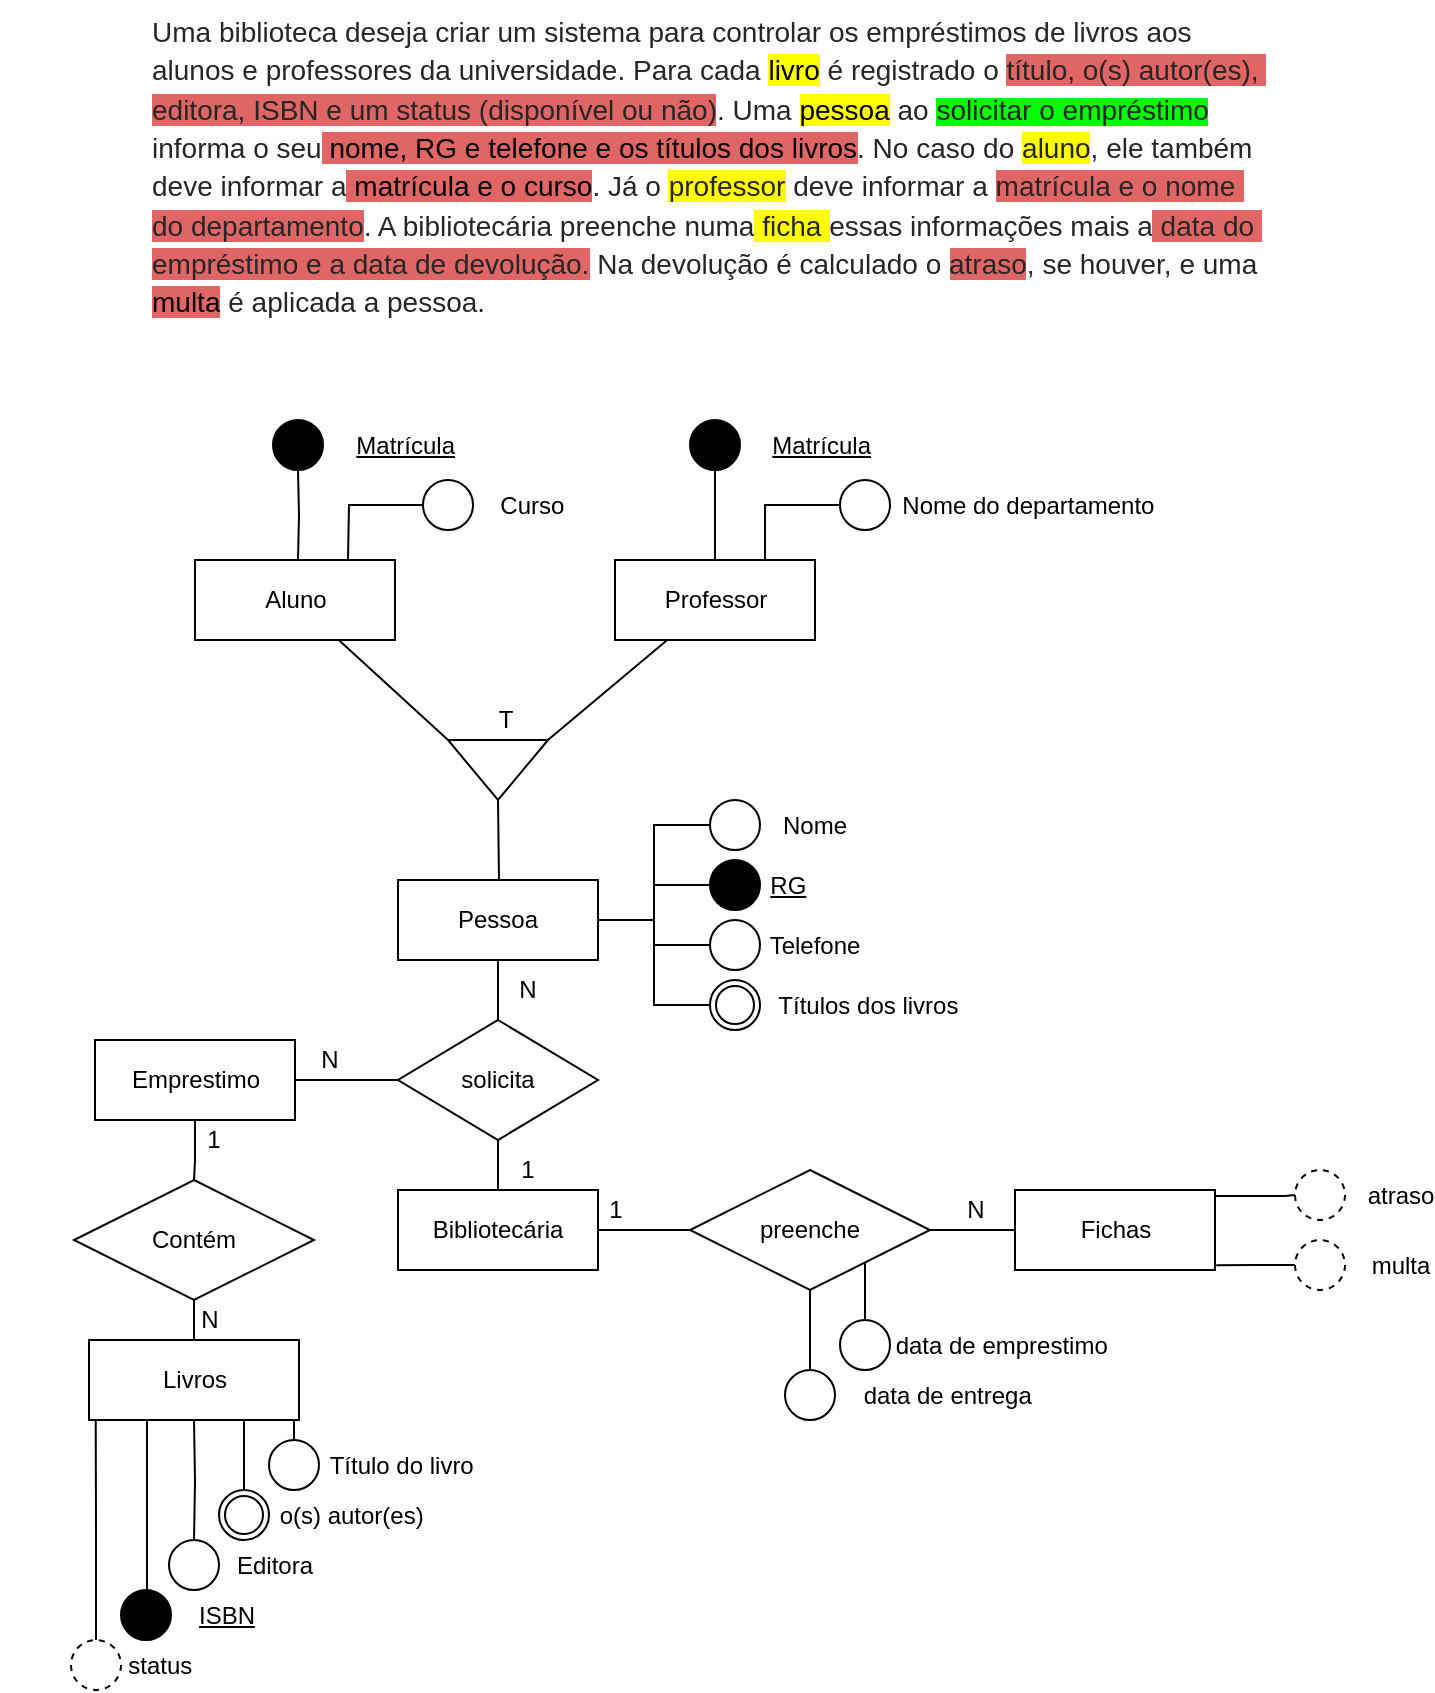 <mxfile version="24.7.10">
  <diagram name="Página-1" id="wPIng2Xh3KR4gwBSG4xh">
    <mxGraphModel dx="765" dy="407" grid="1" gridSize="10" guides="1" tooltips="1" connect="1" arrows="1" fold="1" page="1" pageScale="1" pageWidth="827" pageHeight="1169" math="0" shadow="0">
      <root>
        <mxCell id="0" />
        <mxCell id="1" parent="0" />
        <mxCell id="rUrXjsDJCeZkKTtBp2uj-50" value="&lt;span style=&quot;white-space: pre;&quot;&gt;&lt;span style=&quot;white-space: pre;&quot;&gt;&#x9;&lt;/span&gt;&#x9;&lt;/span&gt;&lt;span style=&quot;white-space: pre;&quot;&gt;&#x9;&lt;/span&gt;&lt;span style=&quot;white-space: pre;&quot;&gt;&#x9;&lt;/span&gt;Título&amp;nbsp;do&amp;nbsp;livro" style="ellipse;whiteSpace=wrap;html=1;align=center;rounded=0;" vertex="1" parent="1">
          <mxGeometry x="194.5" y="720" width="25" height="25" as="geometry" />
        </mxCell>
        <mxCell id="rUrXjsDJCeZkKTtBp2uj-2" value="&lt;b style=&quot;font-weight:normal;&quot; id=&quot;docs-internal-guid-1322c721-7fff-bd5c-f44d-53b997e082f1&quot;&gt;&lt;p dir=&quot;ltr&quot; style=&quot;line-height:1.38;margin-top:0pt;margin-bottom:0pt;&quot;&gt;&lt;span style=&quot;font-size:10.5pt;font-family:Arial,sans-serif;color:#262626;background-color:#ffffff;font-weight:400;font-style:normal;font-variant:normal;text-decoration:none;vertical-align:baseline;white-space:pre;white-space:pre-wrap;&quot;&gt;Uma biblioteca deseja criar um sistema para controlar os empréstimos de livros aos alunos e professores da universidade. Para cada &lt;/span&gt;&lt;span style=&quot;font-size:10.5pt;font-family:Arial,sans-serif;color:#000000;background-color:#ffff00;font-weight:400;font-style:normal;font-variant:normal;text-decoration:none;vertical-align:baseline;white-space:pre;white-space:pre-wrap;&quot;&gt;livro&lt;/span&gt;&lt;span style=&quot;font-size:10.5pt;font-family:Arial,sans-serif;color:#262626;background-color:#ffffff;font-weight:400;font-style:normal;font-variant:normal;text-decoration:none;vertical-align:baseline;white-space:pre;white-space:pre-wrap;&quot;&gt; é registrado o &lt;/span&gt;&lt;span style=&quot;font-size:10.5pt;font-family:Arial,sans-serif;color:#262626;background-color:#e06666;font-weight:400;font-style:normal;font-variant:normal;text-decoration:none;vertical-align:baseline;white-space:pre;white-space:pre-wrap;&quot;&gt;título, o(s) autor(es), editora, ISBN e um status (disponível ou não)&lt;/span&gt;&lt;span style=&quot;font-size:10.5pt;font-family:Arial,sans-serif;color:#262626;background-color:#ffffff;font-weight:400;font-style:normal;font-variant:normal;text-decoration:none;vertical-align:baseline;white-space:pre;white-space:pre-wrap;&quot;&gt;. Uma &lt;/span&gt;&lt;span style=&quot;font-size:10.5pt;font-family:Arial,sans-serif;color:#000000;background-color:#ffff00;font-weight:400;font-style:normal;font-variant:normal;text-decoration:none;vertical-align:baseline;white-space:pre;white-space:pre-wrap;&quot;&gt;pessoa&lt;/span&gt;&lt;span style=&quot;font-size:10.5pt;font-family:Arial,sans-serif;color:#262626;background-color:#ffffff;font-weight:400;font-style:normal;font-variant:normal;text-decoration:none;vertical-align:baseline;white-space:pre;white-space:pre-wrap;&quot;&gt; ao &lt;/span&gt;&lt;span style=&quot;background-color: rgb(0, 255, 0);&quot;&gt;&lt;span style=&quot;font-size: 10.5pt; font-family: Arial, sans-serif; color: rgb(38, 38, 38); font-weight: 400; font-style: normal; font-variant: normal; text-decoration: none; vertical-align: baseline; white-space: pre-wrap;&quot;&gt;solicitar&lt;/span&gt;&lt;span style=&quot;font-size: 10.5pt; font-family: Arial, sans-serif; color: rgb(38, 38, 38); font-weight: 400; font-style: normal; font-variant: normal; text-decoration: none; vertical-align: baseline; white-space: pre-wrap;&quot;&gt; o &lt;/span&gt;&lt;span style=&quot;font-size: 10.5pt; font-family: Arial, sans-serif; color: rgb(38, 38, 38); font-weight: 400; font-style: normal; font-variant: normal; text-decoration: none; vertical-align: baseline; white-space: pre-wrap;&quot;&gt;empréstimo&lt;/span&gt;&lt;/span&gt;&lt;span style=&quot;font-size:10.5pt;font-family:Arial,sans-serif;color:#262626;background-color:#ffffff;font-weight:400;font-style:normal;font-variant:normal;text-decoration:none;vertical-align:baseline;white-space:pre;white-space:pre-wrap;&quot;&gt; informa o seu&lt;/span&gt;&lt;span style=&quot;font-size:10.5pt;font-family:Arial,sans-serif;color:#000000;background-color:#e06666;font-weight:400;font-style:normal;font-variant:normal;text-decoration:none;vertical-align:baseline;white-space:pre;white-space:pre-wrap;&quot;&gt; nome, RG e telefone e os títulos dos livros&lt;/span&gt;&lt;span style=&quot;font-size:10.5pt;font-family:Arial,sans-serif;color:#262626;background-color:#ffffff;font-weight:400;font-style:normal;font-variant:normal;text-decoration:none;vertical-align:baseline;white-space:pre;white-space:pre-wrap;&quot;&gt;. No caso do &lt;/span&gt;&lt;span style=&quot;font-size: 10.5pt; font-family: Arial, sans-serif; color: rgb(38, 38, 38); font-weight: 400; font-style: normal; font-variant: normal; text-decoration: none; vertical-align: baseline; white-space: pre-wrap; background-color: rgb(255, 255, 0);&quot;&gt;aluno&lt;/span&gt;&lt;span style=&quot;font-size:10.5pt;font-family:Arial,sans-serif;color:#262626;background-color:#ffffff;font-weight:400;font-style:normal;font-variant:normal;text-decoration:none;vertical-align:baseline;white-space:pre;white-space:pre-wrap;&quot;&gt;, ele também deve informar a&lt;/span&gt;&lt;span style=&quot;font-size:10.5pt;font-family:Arial,sans-serif;color:#000000;background-color:#e06666;font-weight:400;font-style:normal;font-variant:normal;text-decoration:none;vertical-align:baseline;white-space:pre;white-space:pre-wrap;&quot;&gt; matrícula e o curso&lt;/span&gt;&lt;span style=&quot;font-size:10.5pt;font-family:Arial,sans-serif;color:#262626;background-color:#ffffff;font-weight:400;font-style:normal;font-variant:normal;text-decoration:none;vertical-align:baseline;white-space:pre;white-space:pre-wrap;&quot;&gt;. Já o &lt;/span&gt;&lt;span style=&quot;font-size:10.5pt;font-family:Arial,sans-serif;color:#262626;background-color:#ffff00;font-weight:400;font-style:normal;font-variant:normal;text-decoration:none;vertical-align:baseline;white-space:pre;white-space:pre-wrap;&quot;&gt;professor&lt;/span&gt;&lt;span style=&quot;font-size:10.5pt;font-family:Arial,sans-serif;color:#262626;background-color:#ffffff;font-weight:400;font-style:normal;font-variant:normal;text-decoration:none;vertical-align:baseline;white-space:pre;white-space:pre-wrap;&quot;&gt; deve informar a &lt;/span&gt;&lt;span style=&quot;font-size:10.5pt;font-family:Arial,sans-serif;color:#262626;background-color:#e06666;font-weight:400;font-style:normal;font-variant:normal;text-decoration:none;vertical-align:baseline;white-space:pre;white-space:pre-wrap;&quot;&gt;matrícula e o nome do departamento&lt;/span&gt;&lt;span style=&quot;font-size:10.5pt;font-family:Arial,sans-serif;color:#262626;background-color:#ffffff;font-weight:400;font-style:normal;font-variant:normal;text-decoration:none;vertical-align:baseline;white-space:pre;white-space:pre-wrap;&quot;&gt;. A bibliotecária preenche numa&lt;/span&gt;&lt;span style=&quot;font-size:10.5pt;font-family:Arial,sans-serif;color:#262626;background-color:#ffff00;font-weight:400;font-style:normal;font-variant:normal;text-decoration:none;vertical-align:baseline;white-space:pre;white-space:pre-wrap;&quot;&gt; ficha &lt;/span&gt;&lt;span style=&quot;font-size:10.5pt;font-family:Arial,sans-serif;color:#262626;background-color:#ffffff;font-weight:400;font-style:normal;font-variant:normal;text-decoration:none;vertical-align:baseline;white-space:pre;white-space:pre-wrap;&quot;&gt;essas informações mais a&lt;/span&gt;&lt;span style=&quot;font-size:10.5pt;font-family:Arial,sans-serif;color:#262626;background-color:#e06666;font-weight:400;font-style:normal;font-variant:normal;text-decoration:none;vertical-align:baseline;white-space:pre;white-space:pre-wrap;&quot;&gt; data do empréstimo e a data de devolução.&lt;/span&gt;&lt;span style=&quot;font-size:10.5pt;font-family:Arial,sans-serif;color:#262626;background-color:#ffffff;font-weight:400;font-style:normal;font-variant:normal;text-decoration:none;vertical-align:baseline;white-space:pre;white-space:pre-wrap;&quot;&gt; Na devolução é calculado o &lt;/span&gt;&lt;span style=&quot;font-size: 10.5pt; font-family: Arial, sans-serif; color: rgb(38, 38, 38); font-weight: 400; font-style: normal; font-variant: normal; text-decoration: none; vertical-align: baseline; white-space: pre-wrap; background-color: rgb(224, 102, 102);&quot;&gt;atraso&lt;/span&gt;&lt;span style=&quot;font-size:10.5pt;font-family:Arial,sans-serif;color:#262626;background-color:#ffffff;font-weight:400;font-style:normal;font-variant:normal;text-decoration:none;vertical-align:baseline;white-space:pre;white-space:pre-wrap;&quot;&gt;, se houver, e uma &lt;/span&gt;&lt;span style=&quot;font-size:10.5pt;font-family:Arial,sans-serif;color:#000000;background-color:#e06666;font-weight:400;font-style:normal;font-variant:normal;text-decoration:none;vertical-align:baseline;white-space:pre;white-space:pre-wrap;&quot;&gt;multa&lt;/span&gt;&lt;span style=&quot;font-size:10.5pt;font-family:Arial,sans-serif;color:#262626;background-color:#ffffff;font-weight:400;font-style:normal;font-variant:normal;text-decoration:none;vertical-align:baseline;white-space:pre;white-space:pre-wrap;&quot;&gt; é aplicada a pessoa.&lt;/span&gt;&lt;/p&gt;&lt;/b&gt;" style="text;whiteSpace=wrap;html=1;rounded=0;" vertex="1" parent="1">
          <mxGeometry x="134" width="560" height="140" as="geometry" />
        </mxCell>
        <mxCell id="rUrXjsDJCeZkKTtBp2uj-55" style="edgeStyle=orthogonalEdgeStyle;rounded=0;orthogonalLoop=1;jettySize=auto;html=1;exitX=1;exitY=1;exitDx=0;exitDy=0;entryX=0.5;entryY=0;entryDx=0;entryDy=0;endArrow=none;endFill=0;" edge="1" parent="1" target="rUrXjsDJCeZkKTtBp2uj-50">
          <mxGeometry relative="1" as="geometry">
            <mxPoint x="204.5" y="710" as="sourcePoint" />
          </mxGeometry>
        </mxCell>
        <mxCell id="rUrXjsDJCeZkKTtBp2uj-56" style="edgeStyle=orthogonalEdgeStyle;rounded=0;orthogonalLoop=1;jettySize=auto;html=1;entryX=0.5;entryY=0;entryDx=0;entryDy=0;endArrow=none;endFill=0;" edge="1" parent="1" target="rUrXjsDJCeZkKTtBp2uj-52">
          <mxGeometry relative="1" as="geometry">
            <mxPoint x="182" y="710" as="sourcePoint" />
          </mxGeometry>
        </mxCell>
        <mxCell id="rUrXjsDJCeZkKTtBp2uj-57" style="edgeStyle=orthogonalEdgeStyle;rounded=0;orthogonalLoop=1;jettySize=auto;html=1;exitX=0.25;exitY=1;exitDx=0;exitDy=0;entryX=0.5;entryY=0;entryDx=0;entryDy=0;endArrow=none;endFill=0;" edge="1" parent="1" target="rUrXjsDJCeZkKTtBp2uj-54">
          <mxGeometry relative="1" as="geometry">
            <mxPoint x="157" y="710" as="sourcePoint" />
          </mxGeometry>
        </mxCell>
        <mxCell id="rUrXjsDJCeZkKTtBp2uj-59" style="edgeStyle=orthogonalEdgeStyle;rounded=0;orthogonalLoop=1;jettySize=auto;html=1;exitX=0.225;exitY=0.99;exitDx=0;exitDy=0;entryX=0.5;entryY=0;entryDx=0;entryDy=0;exitPerimeter=0;endArrow=none;endFill=0;" edge="1" parent="1" source="rUrXjsDJCeZkKTtBp2uj-3" target="rUrXjsDJCeZkKTtBp2uj-58">
          <mxGeometry relative="1" as="geometry">
            <mxPoint x="138.9" y="710" as="sourcePoint" />
            <Array as="points">
              <mxPoint x="133.5" y="710" />
              <mxPoint x="133.5" y="795" />
            </Array>
          </mxGeometry>
        </mxCell>
        <mxCell id="rUrXjsDJCeZkKTtBp2uj-3" value="Livros" style="whiteSpace=wrap;html=1;align=center;rounded=0;" vertex="1" parent="1">
          <mxGeometry x="104.5" y="670" width="105" height="40" as="geometry" />
        </mxCell>
        <mxCell id="rUrXjsDJCeZkKTtBp2uj-83" style="edgeStyle=orthogonalEdgeStyle;rounded=0;orthogonalLoop=1;jettySize=auto;html=1;exitX=1;exitY=0;exitDx=0;exitDy=0;entryX=0;entryY=0.5;entryDx=0;entryDy=0;endArrow=none;endFill=0;" edge="1" parent="1" source="rUrXjsDJCeZkKTtBp2uj-4" target="rUrXjsDJCeZkKTtBp2uj-82">
          <mxGeometry relative="1" as="geometry">
            <Array as="points">
              <mxPoint x="667.5" y="598" />
              <mxPoint x="702.5" y="598" />
            </Array>
          </mxGeometry>
        </mxCell>
        <mxCell id="rUrXjsDJCeZkKTtBp2uj-4" value="Fichas" style="whiteSpace=wrap;html=1;align=center;rounded=0;" vertex="1" parent="1">
          <mxGeometry x="567.5" y="595" width="100" height="40" as="geometry" />
        </mxCell>
        <mxCell id="rUrXjsDJCeZkKTtBp2uj-12" style="rounded=0;orthogonalLoop=1;jettySize=auto;html=1;entryX=-0.005;entryY=1.002;entryDx=0;entryDy=0;endArrow=none;endFill=0;entryPerimeter=0;" edge="1" parent="1" source="rUrXjsDJCeZkKTtBp2uj-5" target="rUrXjsDJCeZkKTtBp2uj-9">
          <mxGeometry relative="1" as="geometry" />
        </mxCell>
        <mxCell id="rUrXjsDJCeZkKTtBp2uj-5" value="Aluno" style="whiteSpace=wrap;html=1;align=center;rounded=0;" vertex="1" parent="1">
          <mxGeometry x="157.5" y="280" width="100" height="40" as="geometry" />
        </mxCell>
        <mxCell id="rUrXjsDJCeZkKTtBp2uj-46" style="edgeStyle=orthogonalEdgeStyle;rounded=0;orthogonalLoop=1;jettySize=auto;html=1;entryX=0.5;entryY=0;entryDx=0;entryDy=0;endArrow=none;endFill=0;" edge="1" parent="1" source="rUrXjsDJCeZkKTtBp2uj-6" target="rUrXjsDJCeZkKTtBp2uj-45">
          <mxGeometry relative="1" as="geometry" />
        </mxCell>
        <mxCell id="rUrXjsDJCeZkKTtBp2uj-6" value="Pessoa" style="whiteSpace=wrap;html=1;align=center;rounded=0;" vertex="1" parent="1">
          <mxGeometry x="259" y="440" width="100" height="40" as="geometry" />
        </mxCell>
        <mxCell id="rUrXjsDJCeZkKTtBp2uj-11" style="rounded=0;orthogonalLoop=1;jettySize=auto;html=1;entryX=-0.005;entryY=-0.002;entryDx=0;entryDy=0;endArrow=none;endFill=0;entryPerimeter=0;" edge="1" parent="1" source="rUrXjsDJCeZkKTtBp2uj-7" target="rUrXjsDJCeZkKTtBp2uj-9">
          <mxGeometry relative="1" as="geometry" />
        </mxCell>
        <mxCell id="rUrXjsDJCeZkKTtBp2uj-21" style="edgeStyle=orthogonalEdgeStyle;rounded=0;orthogonalLoop=1;jettySize=auto;html=1;entryX=0.5;entryY=1;entryDx=0;entryDy=0;endArrow=none;endFill=0;" edge="1" parent="1" source="rUrXjsDJCeZkKTtBp2uj-7" target="rUrXjsDJCeZkKTtBp2uj-20">
          <mxGeometry relative="1" as="geometry" />
        </mxCell>
        <mxCell id="rUrXjsDJCeZkKTtBp2uj-7" value="Professor" style="whiteSpace=wrap;html=1;align=center;rounded=0;" vertex="1" parent="1">
          <mxGeometry x="367.5" y="280" width="100" height="40" as="geometry" />
        </mxCell>
        <mxCell id="rUrXjsDJCeZkKTtBp2uj-9" value="" style="triangle;whiteSpace=wrap;html=1;rotation=90;rounded=0;" vertex="1" parent="1">
          <mxGeometry x="294" y="360" width="30" height="50" as="geometry" />
        </mxCell>
        <mxCell id="rUrXjsDJCeZkKTtBp2uj-13" value="T" style="text;strokeColor=none;align=center;fillColor=none;html=1;verticalAlign=middle;whiteSpace=wrap;rounded=0;" vertex="1" parent="1">
          <mxGeometry x="282.5" y="345" width="60" height="30" as="geometry" />
        </mxCell>
        <mxCell id="rUrXjsDJCeZkKTtBp2uj-20" value="&lt;span style=&quot;white-space: pre;&quot;&gt;&#x9;&lt;/span&gt;&lt;span style=&quot;white-space: pre;&quot;&gt;&#x9;&lt;/span&gt;&lt;span style=&quot;white-space: pre;&quot;&gt;&#x9;&lt;/span&gt;&lt;span style=&quot;white-space: pre;&quot;&gt;&#x9;&lt;/span&gt;Matrícula" style="ellipse;whiteSpace=wrap;html=1;align=center;fontStyle=4;fillColor=#000000;rounded=0;" vertex="1" parent="1">
          <mxGeometry x="405" y="210" width="25" height="25" as="geometry" />
        </mxCell>
        <mxCell id="rUrXjsDJCeZkKTtBp2uj-23" style="edgeStyle=orthogonalEdgeStyle;rounded=0;orthogonalLoop=1;jettySize=auto;html=1;entryX=0.75;entryY=0;entryDx=0;entryDy=0;endArrow=none;endFill=0;" edge="1" parent="1" source="rUrXjsDJCeZkKTtBp2uj-22" target="rUrXjsDJCeZkKTtBp2uj-7">
          <mxGeometry relative="1" as="geometry" />
        </mxCell>
        <mxCell id="rUrXjsDJCeZkKTtBp2uj-22" value="&lt;span style=&quot;white-space: pre;&quot;&gt;&lt;span style=&quot;white-space: pre;&quot;&gt;&#x9;&lt;/span&gt;&lt;span style=&quot;white-space: pre;&quot;&gt;&#x9;&lt;/span&gt;&#x9;&lt;/span&gt;&lt;span style=&quot;white-space: pre;&quot;&gt;&#x9;&lt;/span&gt;&lt;span style=&quot;white-space: pre;&quot;&gt;&#x9;&lt;/span&gt;&lt;span style=&quot;white-space: pre;&quot;&gt;&#x9;&lt;/span&gt;&amp;nbsp;Nome&amp;nbsp;do&amp;nbsp;departamento" style="ellipse;whiteSpace=wrap;html=1;align=center;rounded=0;" vertex="1" parent="1">
          <mxGeometry x="480" y="240" width="25" height="25" as="geometry" />
        </mxCell>
        <mxCell id="rUrXjsDJCeZkKTtBp2uj-25" style="edgeStyle=orthogonalEdgeStyle;rounded=0;orthogonalLoop=1;jettySize=auto;html=1;entryX=0.5;entryY=1;entryDx=0;entryDy=0;endArrow=none;endFill=0;" edge="1" parent="1" target="rUrXjsDJCeZkKTtBp2uj-26">
          <mxGeometry relative="1" as="geometry">
            <mxPoint x="209" y="280" as="sourcePoint" />
          </mxGeometry>
        </mxCell>
        <mxCell id="rUrXjsDJCeZkKTtBp2uj-26" value="&lt;span style=&quot;white-space: pre;&quot;&gt;&#x9;&lt;/span&gt;&lt;span style=&quot;white-space: pre;&quot;&gt;&#x9;&lt;/span&gt;&lt;span style=&quot;white-space: pre;&quot;&gt;&#x9;&lt;/span&gt;&lt;span style=&quot;white-space: pre;&quot;&gt;&#x9;&lt;/span&gt;Matrícula" style="ellipse;whiteSpace=wrap;html=1;align=center;fontStyle=4;fillColor=#000000;rounded=0;" vertex="1" parent="1">
          <mxGeometry x="196.5" y="210" width="25" height="25" as="geometry" />
        </mxCell>
        <mxCell id="rUrXjsDJCeZkKTtBp2uj-27" style="edgeStyle=orthogonalEdgeStyle;rounded=0;orthogonalLoop=1;jettySize=auto;html=1;entryX=0.75;entryY=0;entryDx=0;entryDy=0;endArrow=none;endFill=0;" edge="1" parent="1" source="rUrXjsDJCeZkKTtBp2uj-28">
          <mxGeometry relative="1" as="geometry">
            <mxPoint x="234" y="280" as="targetPoint" />
          </mxGeometry>
        </mxCell>
        <mxCell id="rUrXjsDJCeZkKTtBp2uj-28" value="&lt;span style=&quot;white-space: pre;&quot;&gt;&#x9;&lt;/span&gt;&lt;span style=&quot;white-space: pre;&quot;&gt;&#x9;&lt;/span&gt;&lt;span style=&quot;white-space: pre;&quot;&gt;&#x9;&lt;/span&gt;&amp;nbsp;Curso" style="ellipse;whiteSpace=wrap;html=1;align=center;rounded=0;" vertex="1" parent="1">
          <mxGeometry x="271.5" y="240" width="25" height="25" as="geometry" />
        </mxCell>
        <mxCell id="rUrXjsDJCeZkKTtBp2uj-44" style="edgeStyle=orthogonalEdgeStyle;rounded=0;orthogonalLoop=1;jettySize=auto;html=1;entryX=1;entryY=0.5;entryDx=0;entryDy=0;endArrow=none;endFill=0;" edge="1" parent="1" source="rUrXjsDJCeZkKTtBp2uj-29" target="rUrXjsDJCeZkKTtBp2uj-6">
          <mxGeometry relative="1" as="geometry" />
        </mxCell>
        <mxCell id="rUrXjsDJCeZkKTtBp2uj-29" value="&lt;span style=&quot;white-space: pre;&quot;&gt;&lt;span style=&quot;white-space: pre;&quot;&gt;&#x9;&lt;/span&gt;&#x9;&lt;/span&gt;&lt;span style=&quot;white-space: pre;&quot;&gt;&#x9;&lt;/span&gt;Nome" style="ellipse;whiteSpace=wrap;html=1;align=center;rounded=0;" vertex="1" parent="1">
          <mxGeometry x="415" y="400" width="25" height="25" as="geometry" />
        </mxCell>
        <mxCell id="rUrXjsDJCeZkKTtBp2uj-40" style="edgeStyle=orthogonalEdgeStyle;rounded=0;orthogonalLoop=1;jettySize=auto;html=1;entryX=1;entryY=0.5;entryDx=0;entryDy=0;endArrow=none;endFill=0;" edge="1" parent="1" source="rUrXjsDJCeZkKTtBp2uj-30" target="rUrXjsDJCeZkKTtBp2uj-6">
          <mxGeometry relative="1" as="geometry" />
        </mxCell>
        <mxCell id="rUrXjsDJCeZkKTtBp2uj-30" value="&lt;span style=&quot;white-space: pre;&quot;&gt;&#x9;&lt;/span&gt;&lt;span style=&quot;white-space: pre;&quot;&gt;&#x9;&lt;/span&gt;&lt;u&gt;RG&lt;/u&gt;" style="ellipse;whiteSpace=wrap;html=1;align=center;fillColor=#000000;rounded=0;" vertex="1" parent="1">
          <mxGeometry x="415" y="430" width="25" height="25" as="geometry" />
        </mxCell>
        <mxCell id="rUrXjsDJCeZkKTtBp2uj-41" style="edgeStyle=orthogonalEdgeStyle;rounded=0;orthogonalLoop=1;jettySize=auto;html=1;entryX=1;entryY=0.5;entryDx=0;entryDy=0;endArrow=none;endFill=0;" edge="1" parent="1" source="rUrXjsDJCeZkKTtBp2uj-31" target="rUrXjsDJCeZkKTtBp2uj-6">
          <mxGeometry relative="1" as="geometry" />
        </mxCell>
        <mxCell id="rUrXjsDJCeZkKTtBp2uj-31" value="&lt;span style=&quot;white-space: pre;&quot;&gt;&lt;span style=&quot;white-space: pre;&quot;&gt;&#x9;&lt;/span&gt;&#x9;&lt;/span&gt;&lt;span style=&quot;white-space: pre;&quot;&gt;&#x9;&lt;/span&gt;Telefone" style="ellipse;whiteSpace=wrap;html=1;align=center;rounded=0;" vertex="1" parent="1">
          <mxGeometry x="415" y="460" width="25" height="25" as="geometry" />
        </mxCell>
        <mxCell id="rUrXjsDJCeZkKTtBp2uj-42" style="edgeStyle=orthogonalEdgeStyle;rounded=0;orthogonalLoop=1;jettySize=auto;html=1;entryX=1;entryY=0.5;entryDx=0;entryDy=0;endArrow=none;endFill=0;" edge="1" parent="1" source="rUrXjsDJCeZkKTtBp2uj-38" target="rUrXjsDJCeZkKTtBp2uj-6">
          <mxGeometry relative="1" as="geometry" />
        </mxCell>
        <mxCell id="rUrXjsDJCeZkKTtBp2uj-38" value="&lt;span style=&quot;white-space: pre;&quot;&gt;&lt;span style=&quot;white-space: pre;&quot;&gt;&#x9;&lt;/span&gt;&#x9;&lt;/span&gt;&lt;span style=&quot;white-space: pre;&quot;&gt;&#x9;&lt;/span&gt;&lt;span style=&quot;white-space: pre;&quot;&gt;&#x9;&lt;/span&gt;&lt;span style=&quot;white-space: pre;&quot;&gt;&#x9;&lt;/span&gt;Títulos&amp;nbsp;dos&amp;nbsp;livros" style="ellipse;shape=doubleEllipse;margin=3;whiteSpace=wrap;html=1;align=center;rounded=0;" vertex="1" parent="1">
          <mxGeometry x="415" y="490" width="25" height="25" as="geometry" />
        </mxCell>
        <mxCell id="rUrXjsDJCeZkKTtBp2uj-68" style="edgeStyle=orthogonalEdgeStyle;rounded=0;orthogonalLoop=1;jettySize=auto;html=1;entryX=1;entryY=0.5;entryDx=0;entryDy=0;endArrow=none;endFill=0;" edge="1" parent="1" source="rUrXjsDJCeZkKTtBp2uj-45" target="rUrXjsDJCeZkKTtBp2uj-67">
          <mxGeometry relative="1" as="geometry" />
        </mxCell>
        <mxCell id="rUrXjsDJCeZkKTtBp2uj-74" style="edgeStyle=orthogonalEdgeStyle;rounded=0;orthogonalLoop=1;jettySize=auto;html=1;entryX=0.5;entryY=0;entryDx=0;entryDy=0;endArrow=none;endFill=0;" edge="1" parent="1" source="rUrXjsDJCeZkKTtBp2uj-45" target="rUrXjsDJCeZkKTtBp2uj-73">
          <mxGeometry relative="1" as="geometry" />
        </mxCell>
        <mxCell id="rUrXjsDJCeZkKTtBp2uj-45" value="solicita" style="shape=rhombus;perimeter=rhombusPerimeter;whiteSpace=wrap;html=1;align=center;rounded=0;" vertex="1" parent="1">
          <mxGeometry x="259" y="510" width="100" height="60" as="geometry" />
        </mxCell>
        <mxCell id="rUrXjsDJCeZkKTtBp2uj-52" value="&lt;span style=&quot;white-space: pre;&quot;&gt;&lt;span style=&quot;white-space: pre;&quot;&gt;&#x9;&lt;/span&gt;&#x9;&lt;/span&gt;&lt;span style=&quot;white-space: pre;&quot;&gt;&#x9;&lt;/span&gt;&lt;span style=&quot;white-space: pre;&quot;&gt;&#x9;&lt;/span&gt;o(s)&amp;nbsp;autor(es)" style="ellipse;shape=doubleEllipse;margin=3;whiteSpace=wrap;html=1;align=center;" vertex="1" parent="1">
          <mxGeometry x="169.5" y="745" width="25" height="25" as="geometry" />
        </mxCell>
        <mxCell id="rUrXjsDJCeZkKTtBp2uj-54" value="&lt;span style=&quot;white-space: pre;&quot;&gt;&lt;span style=&quot;white-space: pre;&quot;&gt;&#x9;&lt;/span&gt;&#x9;&lt;/span&gt;&lt;span style=&quot;white-space: pre;&quot;&gt;&#x9;&lt;/span&gt;Editora" style="ellipse;whiteSpace=wrap;html=1;align=center;" vertex="1" parent="1">
          <mxGeometry x="144.5" y="770" width="25" height="25" as="geometry" />
        </mxCell>
        <mxCell id="rUrXjsDJCeZkKTtBp2uj-58" value="&lt;span style=&quot;white-space: pre;&quot;&gt;&#x9;&lt;/span&gt;&lt;span style=&quot;white-space: pre;&quot;&gt;&#x9;&lt;/span&gt;&lt;span style=&quot;white-space: pre;&quot;&gt;&#x9;&lt;/span&gt;ISBN" style="ellipse;whiteSpace=wrap;html=1;align=center;fontStyle=4;fillColor=#000000;" vertex="1" parent="1">
          <mxGeometry x="120.5" y="795" width="25" height="25" as="geometry" />
        </mxCell>
        <mxCell id="rUrXjsDJCeZkKTtBp2uj-60" value="&lt;span style=&quot;white-space: pre;&quot;&gt;&#x9;&lt;/span&gt;&amp;nbsp;&lt;span style=&quot;white-space: pre;&quot;&gt;&#x9;&lt;/span&gt;&amp;nbsp;&amp;nbsp;&amp;nbsp;status" style="ellipse;whiteSpace=wrap;html=1;align=center;dashed=1;" vertex="1" parent="1">
          <mxGeometry x="95.5" y="820" width="25" height="25" as="geometry" />
        </mxCell>
        <mxCell id="rUrXjsDJCeZkKTtBp2uj-14" style="edgeStyle=orthogonalEdgeStyle;rounded=0;orthogonalLoop=1;jettySize=auto;html=1;entryX=0.5;entryY=0;entryDx=0;entryDy=0;endArrow=none;endFill=0;exitX=1;exitY=0.5;exitDx=0;exitDy=0;" edge="1" parent="1" source="rUrXjsDJCeZkKTtBp2uj-9">
          <mxGeometry relative="1" as="geometry">
            <mxPoint x="310.5" y="400" as="sourcePoint" />
            <mxPoint x="309.5" y="440" as="targetPoint" />
            <Array as="points">
              <mxPoint x="309.5" y="400" />
            </Array>
          </mxGeometry>
        </mxCell>
        <mxCell id="rUrXjsDJCeZkKTtBp2uj-62" style="edgeStyle=orthogonalEdgeStyle;rounded=0;orthogonalLoop=1;jettySize=auto;html=1;entryX=0.032;entryY=1.008;entryDx=0;entryDy=0;entryPerimeter=0;endArrow=none;endFill=0;" edge="1" parent="1" source="rUrXjsDJCeZkKTtBp2uj-60" target="rUrXjsDJCeZkKTtBp2uj-3">
          <mxGeometry relative="1" as="geometry" />
        </mxCell>
        <mxCell id="rUrXjsDJCeZkKTtBp2uj-76" style="edgeStyle=orthogonalEdgeStyle;rounded=0;orthogonalLoop=1;jettySize=auto;html=1;exitX=1;exitY=0.5;exitDx=0;exitDy=0;entryX=0;entryY=0.5;entryDx=0;entryDy=0;endArrow=none;endFill=0;" edge="1" parent="1" source="rUrXjsDJCeZkKTtBp2uj-63" target="rUrXjsDJCeZkKTtBp2uj-4">
          <mxGeometry relative="1" as="geometry" />
        </mxCell>
        <mxCell id="rUrXjsDJCeZkKTtBp2uj-78" style="edgeStyle=orthogonalEdgeStyle;rounded=0;orthogonalLoop=1;jettySize=auto;html=1;exitX=1;exitY=1;exitDx=0;exitDy=0;entryX=0.5;entryY=0;entryDx=0;entryDy=0;endArrow=none;endFill=0;" edge="1" parent="1" source="rUrXjsDJCeZkKTtBp2uj-63" target="rUrXjsDJCeZkKTtBp2uj-77">
          <mxGeometry relative="1" as="geometry" />
        </mxCell>
        <mxCell id="rUrXjsDJCeZkKTtBp2uj-80" style="edgeStyle=orthogonalEdgeStyle;rounded=0;orthogonalLoop=1;jettySize=auto;html=1;exitX=0.5;exitY=1;exitDx=0;exitDy=0;entryX=0.5;entryY=0;entryDx=0;entryDy=0;endArrow=none;endFill=0;" edge="1" parent="1" source="rUrXjsDJCeZkKTtBp2uj-63" target="rUrXjsDJCeZkKTtBp2uj-79">
          <mxGeometry relative="1" as="geometry" />
        </mxCell>
        <mxCell id="rUrXjsDJCeZkKTtBp2uj-63" value="preenche" style="shape=rhombus;perimeter=rhombusPerimeter;whiteSpace=wrap;html=1;align=center;" vertex="1" parent="1">
          <mxGeometry x="405" y="585" width="120" height="60" as="geometry" />
        </mxCell>
        <mxCell id="rUrXjsDJCeZkKTtBp2uj-71" style="edgeStyle=orthogonalEdgeStyle;rounded=0;orthogonalLoop=1;jettySize=auto;html=1;entryX=0.5;entryY=0;entryDx=0;entryDy=0;endArrow=none;endFill=0;" edge="1" parent="1" source="rUrXjsDJCeZkKTtBp2uj-67" target="rUrXjsDJCeZkKTtBp2uj-69">
          <mxGeometry relative="1" as="geometry" />
        </mxCell>
        <mxCell id="rUrXjsDJCeZkKTtBp2uj-67" value="Emprestimo" style="whiteSpace=wrap;html=1;align=center;" vertex="1" parent="1">
          <mxGeometry x="107.5" y="520" width="100" height="40" as="geometry" />
        </mxCell>
        <mxCell id="rUrXjsDJCeZkKTtBp2uj-72" style="edgeStyle=orthogonalEdgeStyle;rounded=0;orthogonalLoop=1;jettySize=auto;html=1;entryX=0.5;entryY=0;entryDx=0;entryDy=0;endArrow=none;endFill=0;" edge="1" parent="1" source="rUrXjsDJCeZkKTtBp2uj-69" target="rUrXjsDJCeZkKTtBp2uj-3">
          <mxGeometry relative="1" as="geometry" />
        </mxCell>
        <mxCell id="rUrXjsDJCeZkKTtBp2uj-69" value="Contém" style="shape=rhombus;perimeter=rhombusPerimeter;whiteSpace=wrap;html=1;align=center;" vertex="1" parent="1">
          <mxGeometry x="97" y="590" width="120" height="60" as="geometry" />
        </mxCell>
        <mxCell id="rUrXjsDJCeZkKTtBp2uj-75" style="edgeStyle=orthogonalEdgeStyle;rounded=0;orthogonalLoop=1;jettySize=auto;html=1;entryX=0;entryY=0.5;entryDx=0;entryDy=0;endArrow=none;endFill=0;" edge="1" parent="1" source="rUrXjsDJCeZkKTtBp2uj-73" target="rUrXjsDJCeZkKTtBp2uj-63">
          <mxGeometry relative="1" as="geometry" />
        </mxCell>
        <mxCell id="rUrXjsDJCeZkKTtBp2uj-73" value="Bibliotecária" style="whiteSpace=wrap;html=1;align=center;" vertex="1" parent="1">
          <mxGeometry x="259" y="595" width="100" height="40" as="geometry" />
        </mxCell>
        <mxCell id="rUrXjsDJCeZkKTtBp2uj-77" value="&lt;span style=&quot;white-space: pre;&quot;&gt;&lt;span style=&quot;white-space: pre;&quot;&gt;&#x9;&lt;/span&gt;&#x9;&lt;/span&gt;&lt;span style=&quot;white-space: pre;&quot;&gt;&#x9;&lt;/span&gt;&lt;span style=&quot;white-space: pre;&quot;&gt;&#x9;&lt;/span&gt;&lt;span style=&quot;white-space: pre;&quot;&gt;&#x9;&lt;/span&gt;&amp;nbsp;data&amp;nbsp;de&amp;nbsp;emprestimo" style="ellipse;whiteSpace=wrap;html=1;align=center;" vertex="1" parent="1">
          <mxGeometry x="480" y="660" width="25" height="25" as="geometry" />
        </mxCell>
        <mxCell id="rUrXjsDJCeZkKTtBp2uj-79" value="&lt;span style=&quot;white-space: pre;&quot;&gt;&lt;span style=&quot;white-space: pre;&quot;&gt;&#x9;&lt;/span&gt;&#x9;&lt;/span&gt;&lt;span style=&quot;white-space: pre;&quot;&gt;&#x9;&lt;/span&gt;&lt;span style=&quot;white-space: pre;&quot;&gt;&#x9;&lt;/span&gt;&lt;span style=&quot;white-space: pre;&quot;&gt;&#x9;&lt;/span&gt;&amp;nbsp;data&amp;nbsp;de&amp;nbsp;entrega" style="ellipse;whiteSpace=wrap;html=1;align=center;" vertex="1" parent="1">
          <mxGeometry x="452.5" y="685" width="25" height="25" as="geometry" />
        </mxCell>
        <mxCell id="rUrXjsDJCeZkKTtBp2uj-82" value="&lt;span style=&quot;white-space: pre;&quot;&gt;&lt;span style=&quot;white-space: pre;&quot;&gt;&#x9;&lt;/span&gt;&#x9;&lt;/span&gt;&lt;span style=&quot;white-space: pre;&quot;&gt;&#x9;&lt;/span&gt;atraso" style="ellipse;whiteSpace=wrap;html=1;align=center;dashed=1;" vertex="1" parent="1">
          <mxGeometry x="707.5" y="585" width="25" height="25" as="geometry" />
        </mxCell>
        <mxCell id="rUrXjsDJCeZkKTtBp2uj-85" style="edgeStyle=orthogonalEdgeStyle;rounded=0;orthogonalLoop=1;jettySize=auto;html=1;entryX=1.006;entryY=0.94;entryDx=0;entryDy=0;entryPerimeter=0;endArrow=none;endFill=0;" edge="1" parent="1" source="rUrXjsDJCeZkKTtBp2uj-84" target="rUrXjsDJCeZkKTtBp2uj-4">
          <mxGeometry relative="1" as="geometry" />
        </mxCell>
        <mxCell id="rUrXjsDJCeZkKTtBp2uj-84" value="&lt;span style=&quot;white-space: pre;&quot;&gt;&lt;span style=&quot;white-space: pre;&quot;&gt;&#x9;&lt;/span&gt;&#x9;&lt;/span&gt;&lt;span style=&quot;white-space: pre;&quot;&gt;&#x9;&lt;/span&gt;multa" style="ellipse;whiteSpace=wrap;html=1;align=center;dashed=1;" vertex="1" parent="1">
          <mxGeometry x="707.5" y="620" width="25" height="25" as="geometry" />
        </mxCell>
        <mxCell id="rUrXjsDJCeZkKTtBp2uj-87" value="N" style="text;strokeColor=none;align=center;fillColor=none;html=1;verticalAlign=middle;whiteSpace=wrap;rounded=0;" vertex="1" parent="1">
          <mxGeometry x="294" y="480" width="60" height="30" as="geometry" />
        </mxCell>
        <mxCell id="rUrXjsDJCeZkKTtBp2uj-88" value="N" style="text;strokeColor=none;align=center;fillColor=none;html=1;verticalAlign=middle;whiteSpace=wrap;rounded=0;" vertex="1" parent="1">
          <mxGeometry x="194.5" y="515" width="60" height="30" as="geometry" />
        </mxCell>
        <mxCell id="rUrXjsDJCeZkKTtBp2uj-89" value="1" style="text;strokeColor=none;align=center;fillColor=none;html=1;verticalAlign=middle;whiteSpace=wrap;rounded=0;" vertex="1" parent="1">
          <mxGeometry x="136.5" y="555" width="60" height="30" as="geometry" />
        </mxCell>
        <mxCell id="rUrXjsDJCeZkKTtBp2uj-90" value="N" style="text;strokeColor=none;align=center;fillColor=none;html=1;verticalAlign=middle;whiteSpace=wrap;rounded=0;" vertex="1" parent="1">
          <mxGeometry x="134.5" y="645" width="60" height="30" as="geometry" />
        </mxCell>
        <mxCell id="rUrXjsDJCeZkKTtBp2uj-92" value="1" style="text;strokeColor=none;align=center;fillColor=none;html=1;verticalAlign=middle;whiteSpace=wrap;rounded=0;" vertex="1" parent="1">
          <mxGeometry x="294" y="570" width="60" height="30" as="geometry" />
        </mxCell>
        <mxCell id="rUrXjsDJCeZkKTtBp2uj-93" value="1" style="text;strokeColor=none;align=center;fillColor=none;html=1;verticalAlign=middle;whiteSpace=wrap;rounded=0;" vertex="1" parent="1">
          <mxGeometry x="337.5" y="590" width="60" height="30" as="geometry" />
        </mxCell>
        <mxCell id="rUrXjsDJCeZkKTtBp2uj-94" value="N" style="text;strokeColor=none;align=center;fillColor=none;html=1;verticalAlign=middle;whiteSpace=wrap;rounded=0;" vertex="1" parent="1">
          <mxGeometry x="517.5" y="590" width="60" height="30" as="geometry" />
        </mxCell>
      </root>
    </mxGraphModel>
  </diagram>
</mxfile>
